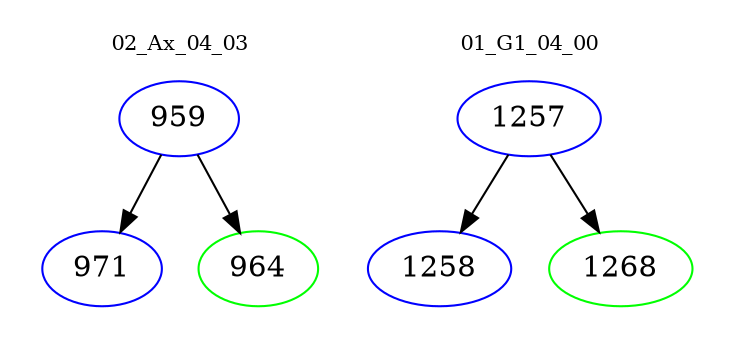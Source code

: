 digraph{
subgraph cluster_0 {
color = white
label = "02_Ax_04_03";
fontsize=10;
T0_959 [label="959", color="blue"]
T0_959 -> T0_971 [color="black"]
T0_971 [label="971", color="blue"]
T0_959 -> T0_964 [color="black"]
T0_964 [label="964", color="green"]
}
subgraph cluster_1 {
color = white
label = "01_G1_04_00";
fontsize=10;
T1_1257 [label="1257", color="blue"]
T1_1257 -> T1_1258 [color="black"]
T1_1258 [label="1258", color="blue"]
T1_1257 -> T1_1268 [color="black"]
T1_1268 [label="1268", color="green"]
}
}
